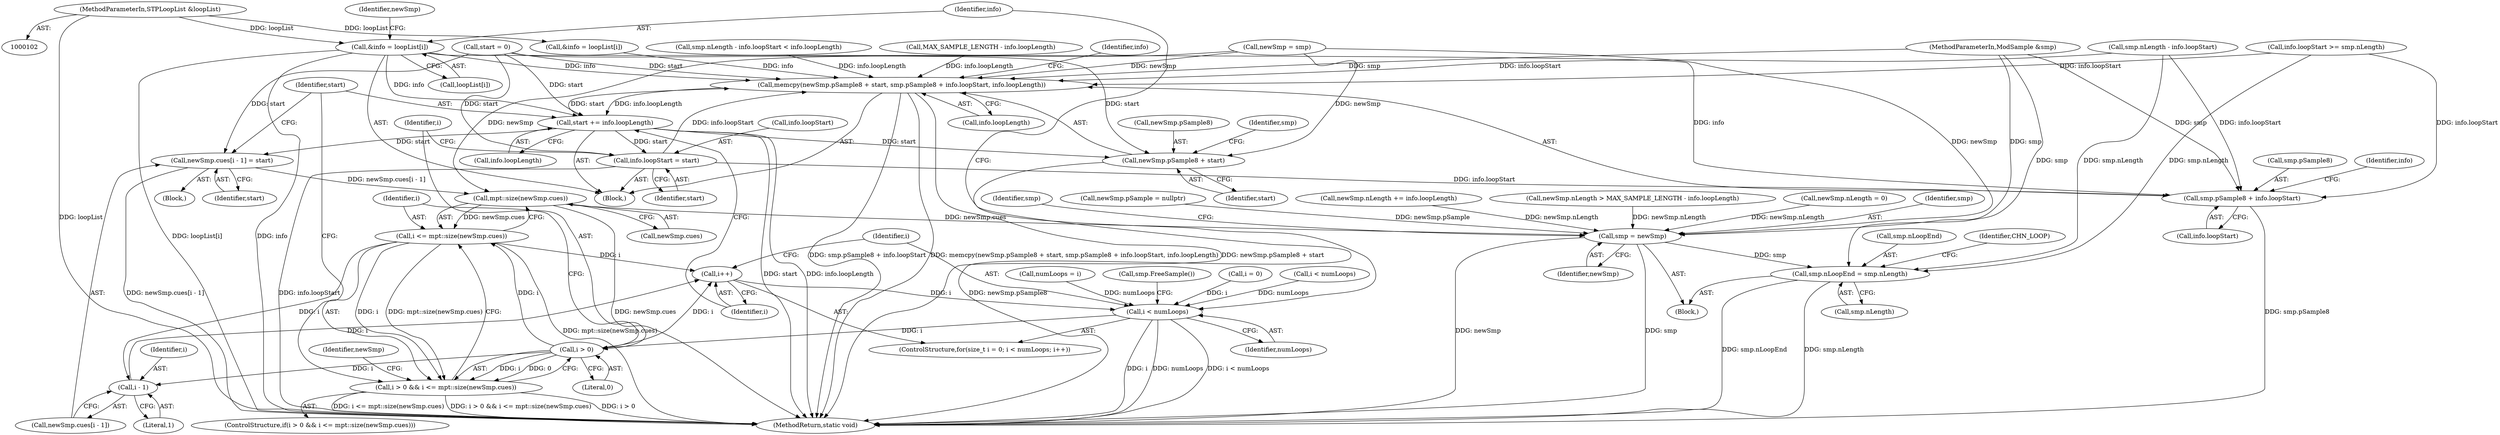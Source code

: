 digraph "0_openmpt_61fc6d3030a4d4283105cb5fb46b27b42fa5575e@array" {
"1000212" [label="(Call,&info = loopList[i])"];
"1000104" [label="(MethodParameterIn,STPLoopList &loopList)"];
"1000217" [label="(Call,memcpy(newSmp.pSample8 + start, smp.pSample8 + info.loopStart, info.loopLength))"];
"1000259" [label="(Call,start += info.loopLength)"];
"1000218" [label="(Call,newSmp.pSample8 + start)"];
"1000233" [label="(Call,info.loopStart = start)"];
"1000223" [label="(Call,smp.pSample8 + info.loopStart)"];
"1000250" [label="(Call,newSmp.cues[i - 1] = start)"];
"1000245" [label="(Call,mpt::size(newSmp.cues))"];
"1000243" [label="(Call,i <= mpt::size(newSmp.cues))"];
"1000208" [label="(Call,i++)"];
"1000205" [label="(Call,i < numLoops)"];
"1000240" [label="(Call,i > 0)"];
"1000239" [label="(Call,i > 0 && i <= mpt::size(newSmp.cues))"];
"1000255" [label="(Call,i - 1)"];
"1000265" [label="(Call,smp = newSmp)"];
"1000273" [label="(Call,smp.nLoopEnd = smp.nLength)"];
"1000214" [label="(Call,loopList[i])"];
"1000219" [label="(Call,newSmp.pSample8)"];
"1000218" [label="(Call,newSmp.pSample8 + start)"];
"1000253" [label="(Identifier,newSmp)"];
"1000217" [label="(Call,memcpy(newSmp.pSample8 + start, smp.pSample8 + info.loopStart, info.loopLength))"];
"1000255" [label="(Call,i - 1)"];
"1000267" [label="(Identifier,newSmp)"];
"1000213" [label="(Identifier,info)"];
"1000170" [label="(Call,newSmp.nLength > MAX_SAMPLE_LENGTH - info.loopLength)"];
"1000264" [label="(Call,smp.FreeSample())"];
"1000118" [label="(Call,newSmp.nLength = 0)"];
"1000246" [label="(Call,newSmp.cues)"];
"1000200" [label="(ControlStructure,for(size_t i = 0; i < numLoops; i++))"];
"1000251" [label="(Call,newSmp.cues[i - 1])"];
"1000274" [label="(Call,smp.nLoopEnd)"];
"1000243" [label="(Call,i <= mpt::size(newSmp.cues))"];
"1000207" [label="(Identifier,numLoops)"];
"1000265" [label="(Call,smp = newSmp)"];
"1000202" [label="(Call,i = 0)"];
"1000282" [label="(MethodReturn,static void)"];
"1000245" [label="(Call,mpt::size(newSmp.cues))"];
"1000160" [label="(Call,smp.nLength - info.loopStart)"];
"1000208" [label="(Call,i++)"];
"1000235" [label="(Identifier,info)"];
"1000244" [label="(Identifier,i)"];
"1000212" [label="(Call,&info = loopList[i])"];
"1000159" [label="(Call,smp.nLength - info.loopStart < info.loopLength)"];
"1000105" [label="(Block,)"];
"1000266" [label="(Identifier,smp)"];
"1000258" [label="(Identifier,start)"];
"1000230" [label="(Call,info.loopLength)"];
"1000224" [label="(Call,smp.pSample8)"];
"1000273" [label="(Call,smp.nLoopEnd = smp.nLength)"];
"1000103" [label="(MethodParameterIn,ModSample &smp)"];
"1000180" [label="(Call,numLoops = i)"];
"1000210" [label="(Block,)"];
"1000256" [label="(Identifier,i)"];
"1000281" [label="(Identifier,CHN_LOOP)"];
"1000115" [label="(Call,newSmp = smp)"];
"1000104" [label="(MethodParameterIn,STPLoopList &loopList)"];
"1000144" [label="(Call,&info = loopList[i])"];
"1000206" [label="(Identifier,i)"];
"1000240" [label="(Call,i > 0)"];
"1000237" [label="(Identifier,start)"];
"1000220" [label="(Identifier,newSmp)"];
"1000260" [label="(Identifier,start)"];
"1000241" [label="(Identifier,i)"];
"1000270" [label="(Identifier,smp)"];
"1000174" [label="(Call,MAX_SAMPLE_LENGTH - info.loopLength)"];
"1000242" [label="(Literal,0)"];
"1000233" [label="(Call,info.loopStart = start)"];
"1000222" [label="(Identifier,start)"];
"1000209" [label="(Identifier,i)"];
"1000123" [label="(Call,newSmp.pSample = nullptr)"];
"1000227" [label="(Call,info.loopStart)"];
"1000184" [label="(Call,newSmp.nLength += info.loopLength)"];
"1000223" [label="(Call,smp.pSample8 + info.loopStart)"];
"1000259" [label="(Call,start += info.loopLength)"];
"1000231" [label="(Identifier,info)"];
"1000225" [label="(Identifier,smp)"];
"1000238" [label="(ControlStructure,if(i > 0 && i <= mpt::size(newSmp.cues)))"];
"1000261" [label="(Call,info.loopLength)"];
"1000205" [label="(Call,i < numLoops)"];
"1000257" [label="(Literal,1)"];
"1000250" [label="(Call,newSmp.cues[i - 1] = start)"];
"1000234" [label="(Call,info.loopStart)"];
"1000197" [label="(Call,start = 0)"];
"1000239" [label="(Call,i > 0 && i <= mpt::size(newSmp.cues))"];
"1000137" [label="(Call,i < numLoops)"];
"1000249" [label="(Block,)"];
"1000277" [label="(Call,smp.nLength)"];
"1000151" [label="(Call,info.loopStart >= smp.nLength)"];
"1000212" -> "1000210"  [label="AST: "];
"1000212" -> "1000214"  [label="CFG: "];
"1000213" -> "1000212"  [label="AST: "];
"1000214" -> "1000212"  [label="AST: "];
"1000220" -> "1000212"  [label="CFG: "];
"1000212" -> "1000282"  [label="DDG: loopList[i]"];
"1000212" -> "1000282"  [label="DDG: info"];
"1000104" -> "1000212"  [label="DDG: loopList"];
"1000212" -> "1000217"  [label="DDG: info"];
"1000212" -> "1000223"  [label="DDG: info"];
"1000212" -> "1000259"  [label="DDG: info"];
"1000104" -> "1000102"  [label="AST: "];
"1000104" -> "1000282"  [label="DDG: loopList"];
"1000104" -> "1000144"  [label="DDG: loopList"];
"1000217" -> "1000210"  [label="AST: "];
"1000217" -> "1000230"  [label="CFG: "];
"1000218" -> "1000217"  [label="AST: "];
"1000223" -> "1000217"  [label="AST: "];
"1000230" -> "1000217"  [label="AST: "];
"1000235" -> "1000217"  [label="CFG: "];
"1000217" -> "1000282"  [label="DDG: smp.pSample8 + info.loopStart"];
"1000217" -> "1000282"  [label="DDG: memcpy(newSmp.pSample8 + start, smp.pSample8 + info.loopStart, info.loopLength)"];
"1000217" -> "1000282"  [label="DDG: newSmp.pSample8 + start"];
"1000115" -> "1000217"  [label="DDG: newSmp"];
"1000259" -> "1000217"  [label="DDG: start"];
"1000197" -> "1000217"  [label="DDG: start"];
"1000103" -> "1000217"  [label="DDG: smp"];
"1000160" -> "1000217"  [label="DDG: info.loopStart"];
"1000151" -> "1000217"  [label="DDG: info.loopStart"];
"1000233" -> "1000217"  [label="DDG: info.loopStart"];
"1000159" -> "1000217"  [label="DDG: info.loopLength"];
"1000174" -> "1000217"  [label="DDG: info.loopLength"];
"1000144" -> "1000217"  [label="DDG: info"];
"1000217" -> "1000259"  [label="DDG: info.loopLength"];
"1000259" -> "1000210"  [label="AST: "];
"1000259" -> "1000261"  [label="CFG: "];
"1000260" -> "1000259"  [label="AST: "];
"1000261" -> "1000259"  [label="AST: "];
"1000209" -> "1000259"  [label="CFG: "];
"1000259" -> "1000282"  [label="DDG: start"];
"1000259" -> "1000282"  [label="DDG: info.loopLength"];
"1000259" -> "1000218"  [label="DDG: start"];
"1000259" -> "1000233"  [label="DDG: start"];
"1000259" -> "1000250"  [label="DDG: start"];
"1000197" -> "1000259"  [label="DDG: start"];
"1000218" -> "1000222"  [label="CFG: "];
"1000219" -> "1000218"  [label="AST: "];
"1000222" -> "1000218"  [label="AST: "];
"1000225" -> "1000218"  [label="CFG: "];
"1000218" -> "1000282"  [label="DDG: newSmp.pSample8"];
"1000115" -> "1000218"  [label="DDG: newSmp"];
"1000197" -> "1000218"  [label="DDG: start"];
"1000233" -> "1000210"  [label="AST: "];
"1000233" -> "1000237"  [label="CFG: "];
"1000234" -> "1000233"  [label="AST: "];
"1000237" -> "1000233"  [label="AST: "];
"1000241" -> "1000233"  [label="CFG: "];
"1000233" -> "1000282"  [label="DDG: info.loopStart"];
"1000233" -> "1000223"  [label="DDG: info.loopStart"];
"1000197" -> "1000233"  [label="DDG: start"];
"1000223" -> "1000227"  [label="CFG: "];
"1000224" -> "1000223"  [label="AST: "];
"1000227" -> "1000223"  [label="AST: "];
"1000231" -> "1000223"  [label="CFG: "];
"1000223" -> "1000282"  [label="DDG: smp.pSample8"];
"1000103" -> "1000223"  [label="DDG: smp"];
"1000160" -> "1000223"  [label="DDG: info.loopStart"];
"1000151" -> "1000223"  [label="DDG: info.loopStart"];
"1000250" -> "1000249"  [label="AST: "];
"1000250" -> "1000258"  [label="CFG: "];
"1000251" -> "1000250"  [label="AST: "];
"1000258" -> "1000250"  [label="AST: "];
"1000260" -> "1000250"  [label="CFG: "];
"1000250" -> "1000282"  [label="DDG: newSmp.cues[i - 1]"];
"1000250" -> "1000245"  [label="DDG: newSmp.cues[i - 1]"];
"1000197" -> "1000250"  [label="DDG: start"];
"1000245" -> "1000243"  [label="AST: "];
"1000245" -> "1000246"  [label="CFG: "];
"1000246" -> "1000245"  [label="AST: "];
"1000243" -> "1000245"  [label="CFG: "];
"1000245" -> "1000282"  [label="DDG: newSmp.cues"];
"1000245" -> "1000243"  [label="DDG: newSmp.cues"];
"1000115" -> "1000245"  [label="DDG: newSmp"];
"1000245" -> "1000265"  [label="DDG: newSmp.cues"];
"1000243" -> "1000239"  [label="AST: "];
"1000244" -> "1000243"  [label="AST: "];
"1000239" -> "1000243"  [label="CFG: "];
"1000243" -> "1000282"  [label="DDG: mpt::size(newSmp.cues)"];
"1000243" -> "1000208"  [label="DDG: i"];
"1000243" -> "1000239"  [label="DDG: i"];
"1000243" -> "1000239"  [label="DDG: mpt::size(newSmp.cues)"];
"1000240" -> "1000243"  [label="DDG: i"];
"1000243" -> "1000255"  [label="DDG: i"];
"1000208" -> "1000200"  [label="AST: "];
"1000208" -> "1000209"  [label="CFG: "];
"1000209" -> "1000208"  [label="AST: "];
"1000206" -> "1000208"  [label="CFG: "];
"1000208" -> "1000205"  [label="DDG: i"];
"1000255" -> "1000208"  [label="DDG: i"];
"1000240" -> "1000208"  [label="DDG: i"];
"1000205" -> "1000200"  [label="AST: "];
"1000205" -> "1000207"  [label="CFG: "];
"1000206" -> "1000205"  [label="AST: "];
"1000207" -> "1000205"  [label="AST: "];
"1000213" -> "1000205"  [label="CFG: "];
"1000264" -> "1000205"  [label="CFG: "];
"1000205" -> "1000282"  [label="DDG: i"];
"1000205" -> "1000282"  [label="DDG: numLoops"];
"1000205" -> "1000282"  [label="DDG: i < numLoops"];
"1000202" -> "1000205"  [label="DDG: i"];
"1000137" -> "1000205"  [label="DDG: numLoops"];
"1000180" -> "1000205"  [label="DDG: numLoops"];
"1000205" -> "1000240"  [label="DDG: i"];
"1000240" -> "1000239"  [label="AST: "];
"1000240" -> "1000242"  [label="CFG: "];
"1000241" -> "1000240"  [label="AST: "];
"1000242" -> "1000240"  [label="AST: "];
"1000244" -> "1000240"  [label="CFG: "];
"1000239" -> "1000240"  [label="CFG: "];
"1000240" -> "1000239"  [label="DDG: i"];
"1000240" -> "1000239"  [label="DDG: 0"];
"1000240" -> "1000255"  [label="DDG: i"];
"1000239" -> "1000238"  [label="AST: "];
"1000253" -> "1000239"  [label="CFG: "];
"1000260" -> "1000239"  [label="CFG: "];
"1000239" -> "1000282"  [label="DDG: i > 0 && i <= mpt::size(newSmp.cues)"];
"1000239" -> "1000282"  [label="DDG: i > 0"];
"1000239" -> "1000282"  [label="DDG: i <= mpt::size(newSmp.cues)"];
"1000255" -> "1000251"  [label="AST: "];
"1000255" -> "1000257"  [label="CFG: "];
"1000256" -> "1000255"  [label="AST: "];
"1000257" -> "1000255"  [label="AST: "];
"1000251" -> "1000255"  [label="CFG: "];
"1000265" -> "1000105"  [label="AST: "];
"1000265" -> "1000267"  [label="CFG: "];
"1000266" -> "1000265"  [label="AST: "];
"1000267" -> "1000265"  [label="AST: "];
"1000270" -> "1000265"  [label="CFG: "];
"1000265" -> "1000282"  [label="DDG: newSmp"];
"1000265" -> "1000282"  [label="DDG: smp"];
"1000184" -> "1000265"  [label="DDG: newSmp.nLength"];
"1000170" -> "1000265"  [label="DDG: newSmp.nLength"];
"1000118" -> "1000265"  [label="DDG: newSmp.nLength"];
"1000115" -> "1000265"  [label="DDG: newSmp"];
"1000123" -> "1000265"  [label="DDG: newSmp.pSample"];
"1000103" -> "1000265"  [label="DDG: smp"];
"1000265" -> "1000273"  [label="DDG: smp"];
"1000273" -> "1000105"  [label="AST: "];
"1000273" -> "1000277"  [label="CFG: "];
"1000274" -> "1000273"  [label="AST: "];
"1000277" -> "1000273"  [label="AST: "];
"1000281" -> "1000273"  [label="CFG: "];
"1000273" -> "1000282"  [label="DDG: smp.nLoopEnd"];
"1000273" -> "1000282"  [label="DDG: smp.nLength"];
"1000160" -> "1000273"  [label="DDG: smp.nLength"];
"1000151" -> "1000273"  [label="DDG: smp.nLength"];
"1000103" -> "1000273"  [label="DDG: smp"];
}
